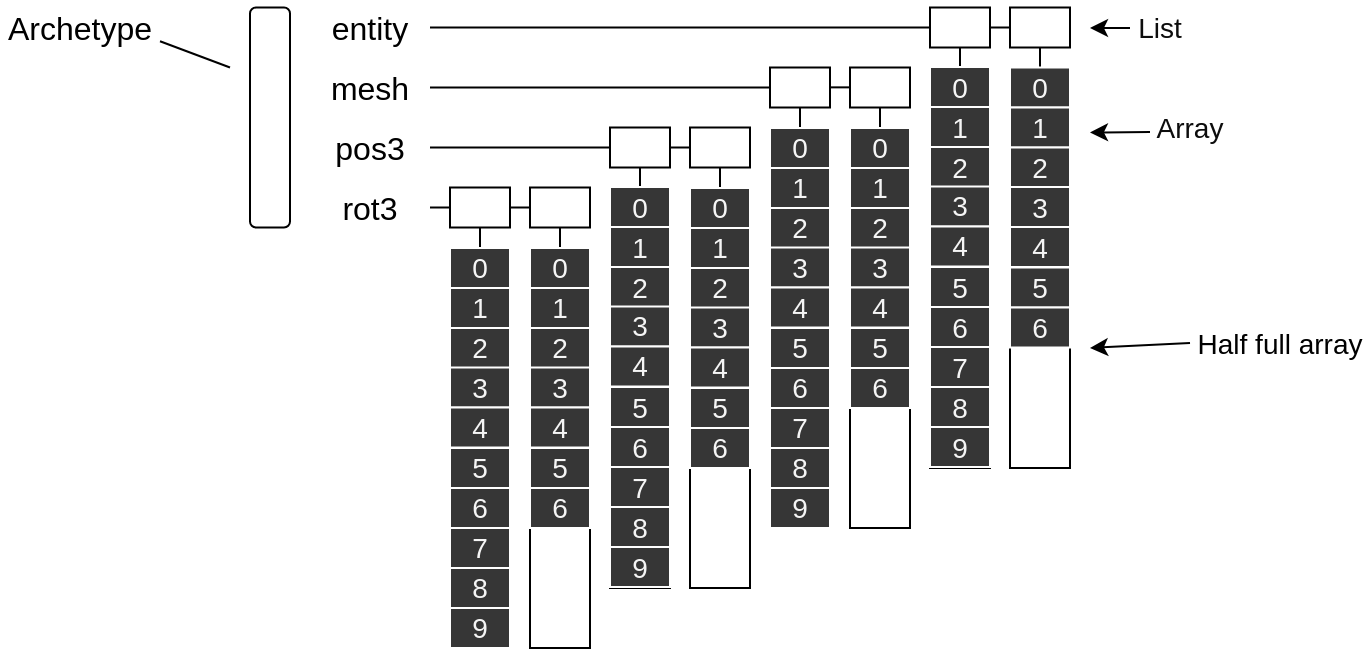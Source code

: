 <mxfile version="14.1.2" type="github" pages="3">
  <diagram id="1eaEp4smZeBg_3T7eLWt" name="Page-1">
    <mxGraphModel dx="850" dy="586" grid="1" gridSize="10" guides="1" tooltips="1" connect="1" arrows="1" fold="1" page="1" pageScale="1" pageWidth="850" pageHeight="600" math="0" shadow="0">
      <root>
        <mxCell id="0" />
        <mxCell id="1" parent="0" />
        <mxCell id="Q1B7LOAP0Nf7Fxr3te_h-1" value="" style="rounded=1;whiteSpace=wrap;html=1;" vertex="1" parent="1">
          <mxGeometry x="260" y="189.75" width="20" height="110" as="geometry" />
        </mxCell>
        <mxCell id="Q1B7LOAP0Nf7Fxr3te_h-2" value="Archetype" style="text;html=1;strokeColor=none;fillColor=none;align=center;verticalAlign=middle;whiteSpace=wrap;rounded=0;fontSize=16;" vertex="1" parent="1">
          <mxGeometry x="135" y="186" width="80" height="27.5" as="geometry" />
        </mxCell>
        <mxCell id="Q1B7LOAP0Nf7Fxr3te_h-3" value="entity" style="text;html=1;strokeColor=none;fillColor=none;align=center;verticalAlign=middle;whiteSpace=wrap;rounded=0;fontSize=16;" vertex="1" parent="1">
          <mxGeometry x="290" y="189.75" width="60" height="20" as="geometry" />
        </mxCell>
        <mxCell id="Q1B7LOAP0Nf7Fxr3te_h-4" value="" style="endArrow=none;html=1;rounded=0;fontSize=22;exitX=1;exitY=0.75;exitDx=0;exitDy=0;" edge="1" parent="1" source="Q1B7LOAP0Nf7Fxr3te_h-2">
          <mxGeometry relative="1" as="geometry">
            <mxPoint x="220" y="199.75" as="sourcePoint" />
            <mxPoint x="250" y="219.75" as="targetPoint" />
          </mxGeometry>
        </mxCell>
        <mxCell id="Q1B7LOAP0Nf7Fxr3te_h-5" value="mesh" style="text;html=1;strokeColor=none;fillColor=none;align=center;verticalAlign=middle;whiteSpace=wrap;rounded=0;fontSize=16;" vertex="1" parent="1">
          <mxGeometry x="290" y="219.75" width="60" height="20" as="geometry" />
        </mxCell>
        <mxCell id="Q1B7LOAP0Nf7Fxr3te_h-6" value="pos3" style="text;html=1;strokeColor=none;fillColor=none;align=center;verticalAlign=middle;whiteSpace=wrap;rounded=0;fontSize=16;" vertex="1" parent="1">
          <mxGeometry x="290" y="249.75" width="60" height="20" as="geometry" />
        </mxCell>
        <mxCell id="Q1B7LOAP0Nf7Fxr3te_h-7" value="rot3" style="text;html=1;strokeColor=none;fillColor=none;align=center;verticalAlign=middle;whiteSpace=wrap;rounded=0;fontSize=16;" vertex="1" parent="1">
          <mxGeometry x="290" y="279.75" width="60" height="20" as="geometry" />
        </mxCell>
        <mxCell id="Q1B7LOAP0Nf7Fxr3te_h-8" value="" style="rounded=0;whiteSpace=wrap;html=1;" vertex="1" parent="1">
          <mxGeometry x="360" y="279.75" width="30" height="20" as="geometry" />
        </mxCell>
        <mxCell id="Q1B7LOAP0Nf7Fxr3te_h-9" value="" style="rounded=0;whiteSpace=wrap;html=1;" vertex="1" parent="1">
          <mxGeometry x="400" y="279.75" width="30" height="20" as="geometry" />
        </mxCell>
        <mxCell id="Q1B7LOAP0Nf7Fxr3te_h-10" value="" style="rounded=0;whiteSpace=wrap;html=1;" vertex="1" parent="1">
          <mxGeometry x="440" y="249.75" width="30" height="20" as="geometry" />
        </mxCell>
        <mxCell id="Q1B7LOAP0Nf7Fxr3te_h-11" value="" style="rounded=0;whiteSpace=wrap;html=1;" vertex="1" parent="1">
          <mxGeometry x="480" y="249.75" width="30" height="20" as="geometry" />
        </mxCell>
        <mxCell id="Q1B7LOAP0Nf7Fxr3te_h-12" value="" style="rounded=0;whiteSpace=wrap;html=1;" vertex="1" parent="1">
          <mxGeometry x="520" y="219.75" width="30" height="20" as="geometry" />
        </mxCell>
        <mxCell id="Q1B7LOAP0Nf7Fxr3te_h-13" value="" style="rounded=0;whiteSpace=wrap;html=1;" vertex="1" parent="1">
          <mxGeometry x="560" y="219.75" width="30" height="20" as="geometry" />
        </mxCell>
        <mxCell id="Q1B7LOAP0Nf7Fxr3te_h-14" value="" style="rounded=0;whiteSpace=wrap;html=1;" vertex="1" parent="1">
          <mxGeometry x="600" y="189.75" width="30" height="20" as="geometry" />
        </mxCell>
        <mxCell id="Q1B7LOAP0Nf7Fxr3te_h-15" value="" style="rounded=0;whiteSpace=wrap;html=1;" vertex="1" parent="1">
          <mxGeometry x="640" y="189.75" width="30" height="20" as="geometry" />
        </mxCell>
        <mxCell id="Q1B7LOAP0Nf7Fxr3te_h-16" value="" style="endArrow=none;html=1;fontSize=22;entryX=0;entryY=0.5;entryDx=0;entryDy=0;" edge="1" parent="1" source="Q1B7LOAP0Nf7Fxr3te_h-3" target="Q1B7LOAP0Nf7Fxr3te_h-14">
          <mxGeometry width="50" height="50" relative="1" as="geometry">
            <mxPoint x="360" y="199.75" as="sourcePoint" />
            <mxPoint x="590" y="200" as="targetPoint" />
          </mxGeometry>
        </mxCell>
        <mxCell id="Q1B7LOAP0Nf7Fxr3te_h-17" value="" style="endArrow=none;html=1;fontSize=22;entryX=0;entryY=0.5;entryDx=0;entryDy=0;" edge="1" parent="1" source="Q1B7LOAP0Nf7Fxr3te_h-5" target="Q1B7LOAP0Nf7Fxr3te_h-12">
          <mxGeometry width="50" height="50" relative="1" as="geometry">
            <mxPoint x="360" y="229.55" as="sourcePoint" />
            <mxPoint x="510" y="230" as="targetPoint" />
          </mxGeometry>
        </mxCell>
        <mxCell id="Q1B7LOAP0Nf7Fxr3te_h-18" value="" style="endArrow=none;html=1;fontSize=22;entryX=0;entryY=0.5;entryDx=0;entryDy=0;" edge="1" parent="1" source="Q1B7LOAP0Nf7Fxr3te_h-6" target="Q1B7LOAP0Nf7Fxr3te_h-10">
          <mxGeometry width="50" height="50" relative="1" as="geometry">
            <mxPoint x="360" y="259.825" as="sourcePoint" />
            <mxPoint x="430" y="260" as="targetPoint" />
          </mxGeometry>
        </mxCell>
        <mxCell id="Q1B7LOAP0Nf7Fxr3te_h-19" value="" style="endArrow=none;html=1;fontSize=22;exitX=1;exitY=0.5;exitDx=0;exitDy=0;entryX=0;entryY=0.5;entryDx=0;entryDy=0;" edge="1" parent="1" source="Q1B7LOAP0Nf7Fxr3te_h-7" target="Q1B7LOAP0Nf7Fxr3te_h-8">
          <mxGeometry width="50" height="50" relative="1" as="geometry">
            <mxPoint x="360" y="269.818" as="sourcePoint" />
            <mxPoint x="440" y="270" as="targetPoint" />
          </mxGeometry>
        </mxCell>
        <mxCell id="Q1B7LOAP0Nf7Fxr3te_h-20" value="" style="endArrow=none;html=1;fontSize=22;entryX=0;entryY=0.5;entryDx=0;entryDy=0;exitX=1;exitY=0.5;exitDx=0;exitDy=0;" edge="1" parent="1" source="Q1B7LOAP0Nf7Fxr3te_h-14" target="Q1B7LOAP0Nf7Fxr3te_h-15">
          <mxGeometry width="50" height="50" relative="1" as="geometry">
            <mxPoint x="360" y="209.75" as="sourcePoint" />
            <mxPoint x="610" y="209.75" as="targetPoint" />
          </mxGeometry>
        </mxCell>
        <mxCell id="Q1B7LOAP0Nf7Fxr3te_h-21" value="" style="endArrow=none;html=1;fontSize=22;entryX=0;entryY=0.5;entryDx=0;entryDy=0;exitX=1;exitY=0.5;exitDx=0;exitDy=0;" edge="1" parent="1">
          <mxGeometry width="50" height="50" relative="1" as="geometry">
            <mxPoint x="550" y="229.68" as="sourcePoint" />
            <mxPoint x="560" y="229.68" as="targetPoint" />
          </mxGeometry>
        </mxCell>
        <mxCell id="Q1B7LOAP0Nf7Fxr3te_h-22" value="" style="endArrow=none;html=1;fontSize=22;exitX=1;exitY=0.5;exitDx=0;exitDy=0;" edge="1" parent="1" source="Q1B7LOAP0Nf7Fxr3te_h-10" target="Q1B7LOAP0Nf7Fxr3te_h-11">
          <mxGeometry width="50" height="50" relative="1" as="geometry">
            <mxPoint x="560" y="239.68" as="sourcePoint" />
            <mxPoint x="570" y="239.68" as="targetPoint" />
          </mxGeometry>
        </mxCell>
        <mxCell id="Q1B7LOAP0Nf7Fxr3te_h-23" value="" style="endArrow=none;html=1;fontSize=22;exitX=1;exitY=0.5;exitDx=0;exitDy=0;entryX=0;entryY=0.5;entryDx=0;entryDy=0;" edge="1" parent="1" source="Q1B7LOAP0Nf7Fxr3te_h-8" target="Q1B7LOAP0Nf7Fxr3te_h-9">
          <mxGeometry width="50" height="50" relative="1" as="geometry">
            <mxPoint x="480" y="269.75" as="sourcePoint" />
            <mxPoint x="490" y="269.75" as="targetPoint" />
          </mxGeometry>
        </mxCell>
        <mxCell id="Q1B7LOAP0Nf7Fxr3te_h-24" value="" style="endArrow=none;html=1;fontSize=22;exitX=0.5;exitY=1;exitDx=0;exitDy=0;" edge="1" parent="1" source="Q1B7LOAP0Nf7Fxr3te_h-8" target="Q1B7LOAP0Nf7Fxr3te_h-25">
          <mxGeometry width="50" height="50" relative="1" as="geometry">
            <mxPoint x="400" y="299.75" as="sourcePoint" />
            <mxPoint x="375" y="310" as="targetPoint" />
          </mxGeometry>
        </mxCell>
        <mxCell id="Q1B7LOAP0Nf7Fxr3te_h-25" value="" style="rounded=0;whiteSpace=wrap;html=1;fillColor=#363636;" vertex="1" parent="1">
          <mxGeometry x="360" y="310" width="30" height="200" as="geometry" />
        </mxCell>
        <mxCell id="Q1B7LOAP0Nf7Fxr3te_h-26" value="" style="endArrow=none;html=1;fontSize=22;exitX=0.5;exitY=1;exitDx=0;exitDy=0;" edge="1" parent="1" target="Q1B7LOAP0Nf7Fxr3te_h-27">
          <mxGeometry width="50" height="50" relative="1" as="geometry">
            <mxPoint x="415" y="299.75" as="sourcePoint" />
            <mxPoint x="415" y="310" as="targetPoint" />
          </mxGeometry>
        </mxCell>
        <mxCell id="Q1B7LOAP0Nf7Fxr3te_h-27" value="" style="rounded=0;whiteSpace=wrap;html=1;" vertex="1" parent="1">
          <mxGeometry x="400" y="310" width="30" height="200" as="geometry" />
        </mxCell>
        <mxCell id="Q1B7LOAP0Nf7Fxr3te_h-28" value="" style="endArrow=none;html=1;fontSize=22;exitX=0.5;exitY=1;exitDx=0;exitDy=0;" edge="1" parent="1" target="Q1B7LOAP0Nf7Fxr3te_h-29">
          <mxGeometry width="50" height="50" relative="1" as="geometry">
            <mxPoint x="455" y="269.75" as="sourcePoint" />
            <mxPoint x="455" y="280" as="targetPoint" />
          </mxGeometry>
        </mxCell>
        <mxCell id="Q1B7LOAP0Nf7Fxr3te_h-29" value="" style="rounded=0;whiteSpace=wrap;html=1;fillColor=#363636;" vertex="1" parent="1">
          <mxGeometry x="440" y="280" width="30" height="200" as="geometry" />
        </mxCell>
        <mxCell id="Q1B7LOAP0Nf7Fxr3te_h-30" value="" style="endArrow=none;html=1;fontSize=22;exitX=0.5;exitY=1;exitDx=0;exitDy=0;" edge="1" parent="1" target="Q1B7LOAP0Nf7Fxr3te_h-31">
          <mxGeometry width="50" height="50" relative="1" as="geometry">
            <mxPoint x="495" y="269.75" as="sourcePoint" />
            <mxPoint x="495" y="280" as="targetPoint" />
          </mxGeometry>
        </mxCell>
        <mxCell id="Q1B7LOAP0Nf7Fxr3te_h-31" value="" style="rounded=0;whiteSpace=wrap;html=1;" vertex="1" parent="1">
          <mxGeometry x="480" y="280" width="30" height="200" as="geometry" />
        </mxCell>
        <mxCell id="Q1B7LOAP0Nf7Fxr3te_h-32" value="" style="endArrow=none;html=1;fontSize=22;exitX=0.5;exitY=1;exitDx=0;exitDy=0;" edge="1" parent="1" target="Q1B7LOAP0Nf7Fxr3te_h-33">
          <mxGeometry width="50" height="50" relative="1" as="geometry">
            <mxPoint x="535" y="239.75" as="sourcePoint" />
            <mxPoint x="535" y="250" as="targetPoint" />
          </mxGeometry>
        </mxCell>
        <mxCell id="Q1B7LOAP0Nf7Fxr3te_h-33" value="" style="rounded=0;whiteSpace=wrap;html=1;fillColor=#363636;" vertex="1" parent="1">
          <mxGeometry x="520" y="250" width="30" height="200" as="geometry" />
        </mxCell>
        <mxCell id="Q1B7LOAP0Nf7Fxr3te_h-34" value="" style="endArrow=none;html=1;fontSize=22;exitX=0.5;exitY=1;exitDx=0;exitDy=0;" edge="1" parent="1" target="Q1B7LOAP0Nf7Fxr3te_h-35">
          <mxGeometry width="50" height="50" relative="1" as="geometry">
            <mxPoint x="575" y="239.75" as="sourcePoint" />
            <mxPoint x="575" y="250" as="targetPoint" />
          </mxGeometry>
        </mxCell>
        <mxCell id="Q1B7LOAP0Nf7Fxr3te_h-35" value="" style="rounded=0;whiteSpace=wrap;html=1;" vertex="1" parent="1">
          <mxGeometry x="560" y="250" width="30" height="200" as="geometry" />
        </mxCell>
        <mxCell id="Q1B7LOAP0Nf7Fxr3te_h-36" value="" style="endArrow=none;html=1;fontSize=22;exitX=0.5;exitY=1;exitDx=0;exitDy=0;" edge="1" parent="1" target="Q1B7LOAP0Nf7Fxr3te_h-37">
          <mxGeometry width="50" height="50" relative="1" as="geometry">
            <mxPoint x="615" y="209.75" as="sourcePoint" />
            <mxPoint x="615" y="220" as="targetPoint" />
          </mxGeometry>
        </mxCell>
        <mxCell id="Q1B7LOAP0Nf7Fxr3te_h-37" value="" style="rounded=0;whiteSpace=wrap;html=1;fillColor=#363636;" vertex="1" parent="1">
          <mxGeometry x="600" y="220" width="30" height="200" as="geometry" />
        </mxCell>
        <mxCell id="Q1B7LOAP0Nf7Fxr3te_h-38" value="" style="endArrow=none;html=1;fontSize=22;exitX=0.5;exitY=1;exitDx=0;exitDy=0;" edge="1" parent="1" target="Q1B7LOAP0Nf7Fxr3te_h-39">
          <mxGeometry width="50" height="50" relative="1" as="geometry">
            <mxPoint x="655" y="209.75" as="sourcePoint" />
            <mxPoint x="655" y="220" as="targetPoint" />
          </mxGeometry>
        </mxCell>
        <mxCell id="Q1B7LOAP0Nf7Fxr3te_h-39" value="" style="rounded=0;whiteSpace=wrap;html=1;" vertex="1" parent="1">
          <mxGeometry x="640" y="220" width="30" height="200" as="geometry" />
        </mxCell>
        <mxCell id="Q1B7LOAP0Nf7Fxr3te_h-44" value="Half full array" style="text;html=1;strokeColor=none;fillColor=none;align=center;verticalAlign=middle;whiteSpace=wrap;rounded=0;fontSize=14;" vertex="1" parent="1">
          <mxGeometry x="730" y="345" width="90" height="25" as="geometry" />
        </mxCell>
        <mxCell id="Q1B7LOAP0Nf7Fxr3te_h-46" value="" style="endArrow=classic;html=1;exitX=0;exitY=0.5;exitDx=0;exitDy=0;" edge="1" parent="1" source="Q1B7LOAP0Nf7Fxr3te_h-44">
          <mxGeometry width="50" height="50" relative="1" as="geometry">
            <mxPoint x="400" y="360" as="sourcePoint" />
            <mxPoint x="680" y="360" as="targetPoint" />
          </mxGeometry>
        </mxCell>
        <mxCell id="Q1B7LOAP0Nf7Fxr3te_h-49" value="0" style="rounded=0;whiteSpace=wrap;html=1;fontSize=14;fontColor=#F5F5F5;fillColor=#363636;strokeColor=#FFFFFF;" vertex="1" parent="1">
          <mxGeometry x="360" y="310" width="30" height="20" as="geometry" />
        </mxCell>
        <mxCell id="Q1B7LOAP0Nf7Fxr3te_h-50" value="1" style="rounded=0;whiteSpace=wrap;html=1;fontSize=14;fontColor=#F5F5F5;fillColor=#363636;strokeColor=#FFFFFF;" vertex="1" parent="1">
          <mxGeometry x="360" y="330" width="30" height="20" as="geometry" />
        </mxCell>
        <mxCell id="Q1B7LOAP0Nf7Fxr3te_h-51" value="2" style="rounded=0;whiteSpace=wrap;html=1;fontSize=14;fontColor=#F5F5F5;fillColor=#363636;strokeColor=#FFFFFF;" vertex="1" parent="1">
          <mxGeometry x="360" y="350" width="30" height="20" as="geometry" />
        </mxCell>
        <mxCell id="Q1B7LOAP0Nf7Fxr3te_h-52" value="3" style="rounded=0;whiteSpace=wrap;html=1;fontSize=14;fontColor=#F5F5F5;fillColor=#363636;strokeColor=#FFFFFF;" vertex="1" parent="1">
          <mxGeometry x="360" y="369.75" width="30" height="20" as="geometry" />
        </mxCell>
        <mxCell id="Q1B7LOAP0Nf7Fxr3te_h-53" value="4" style="rounded=0;whiteSpace=wrap;html=1;fontSize=14;fontColor=#F5F5F5;fillColor=#363636;strokeColor=#FFFFFF;" vertex="1" parent="1">
          <mxGeometry x="360" y="389.75" width="30" height="20" as="geometry" />
        </mxCell>
        <mxCell id="Q1B7LOAP0Nf7Fxr3te_h-54" value="5" style="rounded=0;whiteSpace=wrap;html=1;fontSize=14;fontColor=#F5F5F5;fillColor=#363636;strokeColor=#FFFFFF;" vertex="1" parent="1">
          <mxGeometry x="360" y="410" width="30" height="20" as="geometry" />
        </mxCell>
        <mxCell id="Q1B7LOAP0Nf7Fxr3te_h-55" value="6" style="rounded=0;whiteSpace=wrap;html=1;fontSize=14;fontColor=#F5F5F5;fillColor=#363636;strokeColor=#FFFFFF;" vertex="1" parent="1">
          <mxGeometry x="360" y="430" width="30" height="20" as="geometry" />
        </mxCell>
        <mxCell id="Q1B7LOAP0Nf7Fxr3te_h-56" value="7" style="rounded=0;whiteSpace=wrap;html=1;fontSize=14;fontColor=#F5F5F5;fillColor=#363636;strokeColor=#FFFFFF;" vertex="1" parent="1">
          <mxGeometry x="360" y="450" width="30" height="20" as="geometry" />
        </mxCell>
        <mxCell id="Q1B7LOAP0Nf7Fxr3te_h-57" value="8" style="rounded=0;whiteSpace=wrap;html=1;fontSize=14;fontColor=#F5F5F5;fillColor=#363636;strokeColor=#FFFFFF;" vertex="1" parent="1">
          <mxGeometry x="360" y="470" width="30" height="20" as="geometry" />
        </mxCell>
        <mxCell id="Q1B7LOAP0Nf7Fxr3te_h-58" value="9" style="rounded=0;whiteSpace=wrap;html=1;fontSize=14;fontColor=#F5F5F5;fillColor=#363636;strokeColor=#FFFFFF;" vertex="1" parent="1">
          <mxGeometry x="360" y="490" width="30" height="20" as="geometry" />
        </mxCell>
        <mxCell id="Q1B7LOAP0Nf7Fxr3te_h-59" value="0" style="rounded=0;whiteSpace=wrap;html=1;fontSize=14;fontColor=#F5F5F5;fillColor=#363636;strokeColor=#FFFFFF;" vertex="1" parent="1">
          <mxGeometry x="400" y="310" width="30" height="20" as="geometry" />
        </mxCell>
        <mxCell id="Q1B7LOAP0Nf7Fxr3te_h-60" value="1" style="rounded=0;whiteSpace=wrap;html=1;fontSize=14;fontColor=#F5F5F5;fillColor=#363636;strokeColor=#FFFFFF;" vertex="1" parent="1">
          <mxGeometry x="400" y="330" width="30" height="20" as="geometry" />
        </mxCell>
        <mxCell id="Q1B7LOAP0Nf7Fxr3te_h-61" value="2" style="rounded=0;whiteSpace=wrap;html=1;fontSize=14;fontColor=#F5F5F5;fillColor=#363636;strokeColor=#FFFFFF;" vertex="1" parent="1">
          <mxGeometry x="400" y="350" width="30" height="20" as="geometry" />
        </mxCell>
        <mxCell id="Q1B7LOAP0Nf7Fxr3te_h-62" value="3" style="rounded=0;whiteSpace=wrap;html=1;fontSize=14;fontColor=#F5F5F5;fillColor=#363636;strokeColor=#FFFFFF;" vertex="1" parent="1">
          <mxGeometry x="400" y="369.75" width="30" height="20" as="geometry" />
        </mxCell>
        <mxCell id="Q1B7LOAP0Nf7Fxr3te_h-63" value="4" style="rounded=0;whiteSpace=wrap;html=1;fontSize=14;fontColor=#F5F5F5;fillColor=#363636;strokeColor=#FFFFFF;" vertex="1" parent="1">
          <mxGeometry x="400" y="389.75" width="30" height="20" as="geometry" />
        </mxCell>
        <mxCell id="Q1B7LOAP0Nf7Fxr3te_h-64" value="5" style="rounded=0;whiteSpace=wrap;html=1;fontSize=14;fontColor=#F5F5F5;fillColor=#363636;strokeColor=#FFFFFF;" vertex="1" parent="1">
          <mxGeometry x="400" y="410" width="30" height="20" as="geometry" />
        </mxCell>
        <mxCell id="Q1B7LOAP0Nf7Fxr3te_h-65" value="6" style="rounded=0;whiteSpace=wrap;html=1;fontSize=14;fontColor=#F5F5F5;fillColor=#363636;strokeColor=#FFFFFF;" vertex="1" parent="1">
          <mxGeometry x="400" y="430" width="30" height="20" as="geometry" />
        </mxCell>
        <mxCell id="Q1B7LOAP0Nf7Fxr3te_h-66" value="0" style="rounded=0;whiteSpace=wrap;html=1;fontSize=14;fontColor=#F5F5F5;fillColor=#363636;strokeColor=#FFFFFF;" vertex="1" parent="1">
          <mxGeometry x="480" y="280" width="30" height="20" as="geometry" />
        </mxCell>
        <mxCell id="Q1B7LOAP0Nf7Fxr3te_h-67" value="1" style="rounded=0;whiteSpace=wrap;html=1;fontSize=14;fontColor=#F5F5F5;fillColor=#363636;strokeColor=#FFFFFF;" vertex="1" parent="1">
          <mxGeometry x="480" y="300" width="30" height="20" as="geometry" />
        </mxCell>
        <mxCell id="Q1B7LOAP0Nf7Fxr3te_h-68" value="2" style="rounded=0;whiteSpace=wrap;html=1;fontSize=14;fontColor=#F5F5F5;fillColor=#363636;strokeColor=#FFFFFF;" vertex="1" parent="1">
          <mxGeometry x="480" y="320" width="30" height="20" as="geometry" />
        </mxCell>
        <mxCell id="Q1B7LOAP0Nf7Fxr3te_h-69" value="3" style="rounded=0;whiteSpace=wrap;html=1;fontSize=14;fontColor=#F5F5F5;fillColor=#363636;strokeColor=#FFFFFF;" vertex="1" parent="1">
          <mxGeometry x="480" y="339.75" width="30" height="20" as="geometry" />
        </mxCell>
        <mxCell id="Q1B7LOAP0Nf7Fxr3te_h-70" value="4" style="rounded=0;whiteSpace=wrap;html=1;fontSize=14;fontColor=#F5F5F5;fillColor=#363636;strokeColor=#FFFFFF;" vertex="1" parent="1">
          <mxGeometry x="480" y="359.75" width="30" height="20" as="geometry" />
        </mxCell>
        <mxCell id="Q1B7LOAP0Nf7Fxr3te_h-71" value="5" style="rounded=0;whiteSpace=wrap;html=1;fontSize=14;fontColor=#F5F5F5;fillColor=#363636;strokeColor=#FFFFFF;" vertex="1" parent="1">
          <mxGeometry x="480" y="380" width="30" height="20" as="geometry" />
        </mxCell>
        <mxCell id="Q1B7LOAP0Nf7Fxr3te_h-72" value="6" style="rounded=0;whiteSpace=wrap;html=1;fontSize=14;fontColor=#F5F5F5;fillColor=#363636;strokeColor=#FFFFFF;" vertex="1" parent="1">
          <mxGeometry x="480" y="400" width="30" height="20" as="geometry" />
        </mxCell>
        <mxCell id="Q1B7LOAP0Nf7Fxr3te_h-80" value="0" style="rounded=0;whiteSpace=wrap;html=1;fontSize=14;fontColor=#F5F5F5;fillColor=#363636;strokeColor=#FFFFFF;" vertex="1" parent="1">
          <mxGeometry x="560" y="250" width="30" height="20" as="geometry" />
        </mxCell>
        <mxCell id="Q1B7LOAP0Nf7Fxr3te_h-81" value="1" style="rounded=0;whiteSpace=wrap;html=1;fontSize=14;fontColor=#F5F5F5;fillColor=#363636;strokeColor=#FFFFFF;" vertex="1" parent="1">
          <mxGeometry x="560" y="270" width="30" height="20" as="geometry" />
        </mxCell>
        <mxCell id="Q1B7LOAP0Nf7Fxr3te_h-82" value="2" style="rounded=0;whiteSpace=wrap;html=1;fontSize=14;fontColor=#F5F5F5;fillColor=#363636;strokeColor=#FFFFFF;" vertex="1" parent="1">
          <mxGeometry x="560" y="290" width="30" height="20" as="geometry" />
        </mxCell>
        <mxCell id="Q1B7LOAP0Nf7Fxr3te_h-83" value="3" style="rounded=0;whiteSpace=wrap;html=1;fontSize=14;fontColor=#F5F5F5;fillColor=#363636;strokeColor=#FFFFFF;" vertex="1" parent="1">
          <mxGeometry x="560" y="309.75" width="30" height="20" as="geometry" />
        </mxCell>
        <mxCell id="Q1B7LOAP0Nf7Fxr3te_h-84" value="4" style="rounded=0;whiteSpace=wrap;html=1;fontSize=14;fontColor=#F5F5F5;fillColor=#363636;strokeColor=#FFFFFF;" vertex="1" parent="1">
          <mxGeometry x="560" y="329.75" width="30" height="20" as="geometry" />
        </mxCell>
        <mxCell id="Q1B7LOAP0Nf7Fxr3te_h-85" value="5" style="rounded=0;whiteSpace=wrap;html=1;fontSize=14;fontColor=#F5F5F5;fillColor=#363636;strokeColor=#FFFFFF;" vertex="1" parent="1">
          <mxGeometry x="560" y="350" width="30" height="20" as="geometry" />
        </mxCell>
        <mxCell id="Q1B7LOAP0Nf7Fxr3te_h-86" value="6" style="rounded=0;whiteSpace=wrap;html=1;fontSize=14;fontColor=#F5F5F5;fillColor=#363636;strokeColor=#FFFFFF;" vertex="1" parent="1">
          <mxGeometry x="560" y="370" width="30" height="20" as="geometry" />
        </mxCell>
        <mxCell id="Q1B7LOAP0Nf7Fxr3te_h-87" value="0" style="rounded=0;whiteSpace=wrap;html=1;fontSize=14;fontColor=#F5F5F5;fillColor=#363636;strokeColor=#FFFFFF;" vertex="1" parent="1">
          <mxGeometry x="640" y="219.75" width="30" height="20" as="geometry" />
        </mxCell>
        <mxCell id="Q1B7LOAP0Nf7Fxr3te_h-88" value="1" style="rounded=0;whiteSpace=wrap;html=1;fontSize=14;fontColor=#F5F5F5;fillColor=#363636;strokeColor=#FFFFFF;" vertex="1" parent="1">
          <mxGeometry x="640" y="239.75" width="30" height="20" as="geometry" />
        </mxCell>
        <mxCell id="Q1B7LOAP0Nf7Fxr3te_h-89" value="2" style="rounded=0;whiteSpace=wrap;html=1;fontSize=14;fontColor=#F5F5F5;fillColor=#363636;strokeColor=#FFFFFF;" vertex="1" parent="1">
          <mxGeometry x="640" y="259.75" width="30" height="20" as="geometry" />
        </mxCell>
        <mxCell id="Q1B7LOAP0Nf7Fxr3te_h-90" value="3" style="rounded=0;whiteSpace=wrap;html=1;fontSize=14;fontColor=#F5F5F5;fillColor=#363636;strokeColor=#FFFFFF;" vertex="1" parent="1">
          <mxGeometry x="640" y="279.5" width="30" height="20" as="geometry" />
        </mxCell>
        <mxCell id="Q1B7LOAP0Nf7Fxr3te_h-91" value="4" style="rounded=0;whiteSpace=wrap;html=1;fontSize=14;fontColor=#F5F5F5;fillColor=#363636;strokeColor=#FFFFFF;" vertex="1" parent="1">
          <mxGeometry x="640" y="299.5" width="30" height="20" as="geometry" />
        </mxCell>
        <mxCell id="Q1B7LOAP0Nf7Fxr3te_h-92" value="5" style="rounded=0;whiteSpace=wrap;html=1;fontSize=14;fontColor=#F5F5F5;fillColor=#363636;strokeColor=#FFFFFF;" vertex="1" parent="1">
          <mxGeometry x="640" y="319.75" width="30" height="20" as="geometry" />
        </mxCell>
        <mxCell id="Q1B7LOAP0Nf7Fxr3te_h-93" value="6" style="rounded=0;whiteSpace=wrap;html=1;fontSize=14;fontColor=#F5F5F5;fillColor=#363636;strokeColor=#FFFFFF;" vertex="1" parent="1">
          <mxGeometry x="640" y="339.75" width="30" height="20" as="geometry" />
        </mxCell>
        <mxCell id="Q1B7LOAP0Nf7Fxr3te_h-94" value="" style="rounded=0;whiteSpace=wrap;html=1;fillColor=#363636;" vertex="1" parent="1">
          <mxGeometry x="440" y="279.5" width="30" height="200" as="geometry" />
        </mxCell>
        <mxCell id="Q1B7LOAP0Nf7Fxr3te_h-95" value="0" style="rounded=0;whiteSpace=wrap;html=1;fontSize=14;fontColor=#F5F5F5;fillColor=#363636;strokeColor=#FFFFFF;" vertex="1" parent="1">
          <mxGeometry x="440" y="279.5" width="30" height="20" as="geometry" />
        </mxCell>
        <mxCell id="Q1B7LOAP0Nf7Fxr3te_h-96" value="1" style="rounded=0;whiteSpace=wrap;html=1;fontSize=14;fontColor=#F5F5F5;fillColor=#363636;strokeColor=#FFFFFF;" vertex="1" parent="1">
          <mxGeometry x="440" y="299.5" width="30" height="20" as="geometry" />
        </mxCell>
        <mxCell id="Q1B7LOAP0Nf7Fxr3te_h-97" value="2" style="rounded=0;whiteSpace=wrap;html=1;fontSize=14;fontColor=#F5F5F5;fillColor=#363636;strokeColor=#FFFFFF;" vertex="1" parent="1">
          <mxGeometry x="440" y="319.5" width="30" height="20" as="geometry" />
        </mxCell>
        <mxCell id="Q1B7LOAP0Nf7Fxr3te_h-98" value="3" style="rounded=0;whiteSpace=wrap;html=1;fontSize=14;fontColor=#F5F5F5;fillColor=#363636;strokeColor=#FFFFFF;" vertex="1" parent="1">
          <mxGeometry x="440" y="339.25" width="30" height="20" as="geometry" />
        </mxCell>
        <mxCell id="Q1B7LOAP0Nf7Fxr3te_h-99" value="4" style="rounded=0;whiteSpace=wrap;html=1;fontSize=14;fontColor=#F5F5F5;fillColor=#363636;strokeColor=#FFFFFF;" vertex="1" parent="1">
          <mxGeometry x="440" y="359.25" width="30" height="20" as="geometry" />
        </mxCell>
        <mxCell id="Q1B7LOAP0Nf7Fxr3te_h-100" value="5" style="rounded=0;whiteSpace=wrap;html=1;fontSize=14;fontColor=#F5F5F5;fillColor=#363636;strokeColor=#FFFFFF;" vertex="1" parent="1">
          <mxGeometry x="440" y="379.5" width="30" height="20" as="geometry" />
        </mxCell>
        <mxCell id="Q1B7LOAP0Nf7Fxr3te_h-101" value="6" style="rounded=0;whiteSpace=wrap;html=1;fontSize=14;fontColor=#F5F5F5;fillColor=#363636;strokeColor=#FFFFFF;" vertex="1" parent="1">
          <mxGeometry x="440" y="399.5" width="30" height="20" as="geometry" />
        </mxCell>
        <mxCell id="Q1B7LOAP0Nf7Fxr3te_h-102" value="7" style="rounded=0;whiteSpace=wrap;html=1;fontSize=14;fontColor=#F5F5F5;fillColor=#363636;strokeColor=#FFFFFF;" vertex="1" parent="1">
          <mxGeometry x="440" y="419.5" width="30" height="20" as="geometry" />
        </mxCell>
        <mxCell id="Q1B7LOAP0Nf7Fxr3te_h-103" value="8" style="rounded=0;whiteSpace=wrap;html=1;fontSize=14;fontColor=#F5F5F5;fillColor=#363636;strokeColor=#FFFFFF;" vertex="1" parent="1">
          <mxGeometry x="440" y="439.5" width="30" height="20" as="geometry" />
        </mxCell>
        <mxCell id="Q1B7LOAP0Nf7Fxr3te_h-104" value="9" style="rounded=0;whiteSpace=wrap;html=1;fontSize=14;fontColor=#F5F5F5;fillColor=#363636;strokeColor=#FFFFFF;" vertex="1" parent="1">
          <mxGeometry x="440" y="459.5" width="30" height="20" as="geometry" />
        </mxCell>
        <mxCell id="Q1B7LOAP0Nf7Fxr3te_h-105" value="" style="rounded=0;whiteSpace=wrap;html=1;fillColor=#363636;" vertex="1" parent="1">
          <mxGeometry x="520" y="250" width="30" height="200" as="geometry" />
        </mxCell>
        <mxCell id="Q1B7LOAP0Nf7Fxr3te_h-106" value="0" style="rounded=0;whiteSpace=wrap;html=1;fontSize=14;fontColor=#F5F5F5;fillColor=#363636;strokeColor=#FFFFFF;" vertex="1" parent="1">
          <mxGeometry x="520" y="250" width="30" height="20" as="geometry" />
        </mxCell>
        <mxCell id="Q1B7LOAP0Nf7Fxr3te_h-107" value="1" style="rounded=0;whiteSpace=wrap;html=1;fontSize=14;fontColor=#F5F5F5;fillColor=#363636;strokeColor=#FFFFFF;" vertex="1" parent="1">
          <mxGeometry x="520" y="270" width="30" height="20" as="geometry" />
        </mxCell>
        <mxCell id="Q1B7LOAP0Nf7Fxr3te_h-108" value="2" style="rounded=0;whiteSpace=wrap;html=1;fontSize=14;fontColor=#F5F5F5;fillColor=#363636;strokeColor=#FFFFFF;" vertex="1" parent="1">
          <mxGeometry x="520" y="290" width="30" height="20" as="geometry" />
        </mxCell>
        <mxCell id="Q1B7LOAP0Nf7Fxr3te_h-109" value="3" style="rounded=0;whiteSpace=wrap;html=1;fontSize=14;fontColor=#F5F5F5;fillColor=#363636;strokeColor=#FFFFFF;" vertex="1" parent="1">
          <mxGeometry x="520" y="309.75" width="30" height="20" as="geometry" />
        </mxCell>
        <mxCell id="Q1B7LOAP0Nf7Fxr3te_h-110" value="4" style="rounded=0;whiteSpace=wrap;html=1;fontSize=14;fontColor=#F5F5F5;fillColor=#363636;strokeColor=#FFFFFF;" vertex="1" parent="1">
          <mxGeometry x="520" y="329.75" width="30" height="20" as="geometry" />
        </mxCell>
        <mxCell id="Q1B7LOAP0Nf7Fxr3te_h-111" value="5" style="rounded=0;whiteSpace=wrap;html=1;fontSize=14;fontColor=#F5F5F5;fillColor=#363636;strokeColor=#FFFFFF;" vertex="1" parent="1">
          <mxGeometry x="520" y="350" width="30" height="20" as="geometry" />
        </mxCell>
        <mxCell id="Q1B7LOAP0Nf7Fxr3te_h-112" value="6" style="rounded=0;whiteSpace=wrap;html=1;fontSize=14;fontColor=#F5F5F5;fillColor=#363636;strokeColor=#FFFFFF;" vertex="1" parent="1">
          <mxGeometry x="520" y="370" width="30" height="20" as="geometry" />
        </mxCell>
        <mxCell id="Q1B7LOAP0Nf7Fxr3te_h-113" value="7" style="rounded=0;whiteSpace=wrap;html=1;fontSize=14;fontColor=#F5F5F5;fillColor=#363636;strokeColor=#FFFFFF;" vertex="1" parent="1">
          <mxGeometry x="520" y="390" width="30" height="20" as="geometry" />
        </mxCell>
        <mxCell id="Q1B7LOAP0Nf7Fxr3te_h-114" value="8" style="rounded=0;whiteSpace=wrap;html=1;fontSize=14;fontColor=#F5F5F5;fillColor=#363636;strokeColor=#FFFFFF;" vertex="1" parent="1">
          <mxGeometry x="520" y="410" width="30" height="20" as="geometry" />
        </mxCell>
        <mxCell id="Q1B7LOAP0Nf7Fxr3te_h-115" value="9" style="rounded=0;whiteSpace=wrap;html=1;fontSize=14;fontColor=#F5F5F5;fillColor=#363636;strokeColor=#FFFFFF;" vertex="1" parent="1">
          <mxGeometry x="520" y="430" width="30" height="20" as="geometry" />
        </mxCell>
        <mxCell id="Q1B7LOAP0Nf7Fxr3te_h-116" value="" style="rounded=0;whiteSpace=wrap;html=1;fillColor=#363636;" vertex="1" parent="1">
          <mxGeometry x="600" y="219.5" width="30" height="200" as="geometry" />
        </mxCell>
        <mxCell id="Q1B7LOAP0Nf7Fxr3te_h-117" value="0" style="rounded=0;whiteSpace=wrap;html=1;fontSize=14;fontColor=#F5F5F5;fillColor=#363636;strokeColor=#FFFFFF;" vertex="1" parent="1">
          <mxGeometry x="600" y="219.5" width="30" height="20" as="geometry" />
        </mxCell>
        <mxCell id="Q1B7LOAP0Nf7Fxr3te_h-118" value="1" style="rounded=0;whiteSpace=wrap;html=1;fontSize=14;fontColor=#F5F5F5;fillColor=#363636;strokeColor=#FFFFFF;" vertex="1" parent="1">
          <mxGeometry x="600" y="239.5" width="30" height="20" as="geometry" />
        </mxCell>
        <mxCell id="Q1B7LOAP0Nf7Fxr3te_h-119" value="2" style="rounded=0;whiteSpace=wrap;html=1;fontSize=14;fontColor=#F5F5F5;fillColor=#363636;strokeColor=#FFFFFF;" vertex="1" parent="1">
          <mxGeometry x="600" y="259.5" width="30" height="20" as="geometry" />
        </mxCell>
        <mxCell id="Q1B7LOAP0Nf7Fxr3te_h-120" value="3" style="rounded=0;whiteSpace=wrap;html=1;fontSize=14;fontColor=#F5F5F5;fillColor=#363636;strokeColor=#FFFFFF;" vertex="1" parent="1">
          <mxGeometry x="600" y="279.25" width="30" height="20" as="geometry" />
        </mxCell>
        <mxCell id="Q1B7LOAP0Nf7Fxr3te_h-121" value="4" style="rounded=0;whiteSpace=wrap;html=1;fontSize=14;fontColor=#F5F5F5;fillColor=#363636;strokeColor=#FFFFFF;" vertex="1" parent="1">
          <mxGeometry x="600" y="299.25" width="30" height="20" as="geometry" />
        </mxCell>
        <mxCell id="Q1B7LOAP0Nf7Fxr3te_h-122" value="5" style="rounded=0;whiteSpace=wrap;html=1;fontSize=14;fontColor=#F5F5F5;fillColor=#363636;strokeColor=#FFFFFF;" vertex="1" parent="1">
          <mxGeometry x="600" y="319.5" width="30" height="20" as="geometry" />
        </mxCell>
        <mxCell id="Q1B7LOAP0Nf7Fxr3te_h-123" value="6" style="rounded=0;whiteSpace=wrap;html=1;fontSize=14;fontColor=#F5F5F5;fillColor=#363636;strokeColor=#FFFFFF;" vertex="1" parent="1">
          <mxGeometry x="600" y="339.5" width="30" height="20" as="geometry" />
        </mxCell>
        <mxCell id="Q1B7LOAP0Nf7Fxr3te_h-124" value="7" style="rounded=0;whiteSpace=wrap;html=1;fontSize=14;fontColor=#F5F5F5;fillColor=#363636;strokeColor=#FFFFFF;" vertex="1" parent="1">
          <mxGeometry x="600" y="359.5" width="30" height="20" as="geometry" />
        </mxCell>
        <mxCell id="Q1B7LOAP0Nf7Fxr3te_h-125" value="8" style="rounded=0;whiteSpace=wrap;html=1;fontSize=14;fontColor=#F5F5F5;fillColor=#363636;strokeColor=#FFFFFF;" vertex="1" parent="1">
          <mxGeometry x="600" y="379.5" width="30" height="20" as="geometry" />
        </mxCell>
        <mxCell id="Q1B7LOAP0Nf7Fxr3te_h-126" value="9" style="rounded=0;whiteSpace=wrap;html=1;fontSize=14;fontColor=#F5F5F5;fillColor=#363636;strokeColor=#FFFFFF;" vertex="1" parent="1">
          <mxGeometry x="600" y="399.5" width="30" height="20" as="geometry" />
        </mxCell>
        <mxCell id="Q1B7LOAP0Nf7Fxr3te_h-138" value="List" style="text;html=1;strokeColor=none;fillColor=none;align=center;verticalAlign=middle;whiteSpace=wrap;rounded=0;fontSize=14;fontColor=#0D0D0D;" vertex="1" parent="1">
          <mxGeometry x="700" y="189.75" width="30" height="20" as="geometry" />
        </mxCell>
        <mxCell id="Q1B7LOAP0Nf7Fxr3te_h-139" value="" style="endArrow=classic;html=1;fontSize=14;fontColor=#0D0D0D;" edge="1" parent="1">
          <mxGeometry width="50" height="50" relative="1" as="geometry">
            <mxPoint x="700" y="200" as="sourcePoint" />
            <mxPoint x="680" y="200" as="targetPoint" />
          </mxGeometry>
        </mxCell>
        <mxCell id="Q1B7LOAP0Nf7Fxr3te_h-140" value="Array" style="text;html=1;strokeColor=none;fillColor=none;align=center;verticalAlign=middle;whiteSpace=wrap;rounded=0;fontSize=14;fontColor=#0D0D0D;" vertex="1" parent="1">
          <mxGeometry x="710" y="239.5" width="40" height="20" as="geometry" />
        </mxCell>
        <mxCell id="Q1B7LOAP0Nf7Fxr3te_h-141" value="" style="endArrow=classic;html=1;" edge="1" parent="1">
          <mxGeometry width="50" height="50" relative="1" as="geometry">
            <mxPoint x="710" y="252" as="sourcePoint" />
            <mxPoint x="680" y="252.25" as="targetPoint" />
          </mxGeometry>
        </mxCell>
      </root>
    </mxGraphModel>
  </diagram>
  <diagram id="zwazMdPWzV2fXv9vEFpX" name="Page-2">
    <mxGraphModel dx="1020" dy="703" grid="1" gridSize="10" guides="1" tooltips="1" connect="1" arrows="1" fold="1" page="1" pageScale="1" pageWidth="850" pageHeight="600" math="0" shadow="0">
      <root>
        <mxCell id="r9nqLcvEHLlgGWOkXcm2-0" />
        <mxCell id="r9nqLcvEHLlgGWOkXcm2-1" parent="r9nqLcvEHLlgGWOkXcm2-0" />
        <mxCell id="r9nqLcvEHLlgGWOkXcm2-2" value="" style="rounded=1;whiteSpace=wrap;html=1;fontSize=14;fontColor=#0D0D0D;fillColor=#FCFCFC;strokeWidth=1;" vertex="1" parent="r9nqLcvEHLlgGWOkXcm2-1">
          <mxGeometry x="270" y="189.75" width="20" height="110" as="geometry" />
        </mxCell>
        <mxCell id="r9nqLcvEHLlgGWOkXcm2-3" value="" style="rounded=1;whiteSpace=wrap;html=1;strokeColor=#000000;strokeWidth=1;fillColor=#FCFCFC;fontSize=14;fontColor=#0D0D0D;" vertex="1" parent="r9nqLcvEHLlgGWOkXcm2-1">
          <mxGeometry x="350" y="189.75" width="150" height="110.25" as="geometry" />
        </mxCell>
        <mxCell id="r9nqLcvEHLlgGWOkXcm2-4" value="" style="rounded=0;whiteSpace=wrap;html=1;strokeColor=#000000;strokeWidth=1;fillColor=#FCFCFC;fontSize=14;fontColor=#0D0D0D;" vertex="1" parent="r9nqLcvEHLlgGWOkXcm2-1">
          <mxGeometry x="350" y="214.75" width="150" height="30" as="geometry" />
        </mxCell>
        <mxCell id="r9nqLcvEHLlgGWOkXcm2-5" value="" style="rounded=0;whiteSpace=wrap;html=1;strokeColor=#000000;strokeWidth=1;fillColor=#FCFCFC;fontSize=14;fontColor=#0D0D0D;" vertex="1" parent="r9nqLcvEHLlgGWOkXcm2-1">
          <mxGeometry x="350" y="244.63" width="150" height="30.25" as="geometry" />
        </mxCell>
        <mxCell id="9-0NpZHUOn_VRs9ffCx--0" value="entity" style="text;html=1;strokeColor=none;fillColor=none;align=center;verticalAlign=middle;whiteSpace=wrap;rounded=0;fontSize=16;" vertex="1" parent="r9nqLcvEHLlgGWOkXcm2-1">
          <mxGeometry x="290" y="189.75" width="60" height="20" as="geometry" />
        </mxCell>
        <mxCell id="9-0NpZHUOn_VRs9ffCx--1" value="mesh" style="text;html=1;strokeColor=none;fillColor=none;align=center;verticalAlign=middle;whiteSpace=wrap;rounded=0;fontSize=16;" vertex="1" parent="r9nqLcvEHLlgGWOkXcm2-1">
          <mxGeometry x="290" y="219.75" width="60" height="20" as="geometry" />
        </mxCell>
        <mxCell id="9-0NpZHUOn_VRs9ffCx--2" value="pos3" style="text;html=1;strokeColor=none;fillColor=none;align=center;verticalAlign=middle;whiteSpace=wrap;rounded=0;fontSize=16;" vertex="1" parent="r9nqLcvEHLlgGWOkXcm2-1">
          <mxGeometry x="290" y="249.75" width="60" height="20" as="geometry" />
        </mxCell>
        <mxCell id="9-0NpZHUOn_VRs9ffCx--3" value="rot3" style="text;html=1;strokeColor=none;fillColor=none;align=center;verticalAlign=middle;whiteSpace=wrap;rounded=0;fontSize=16;" vertex="1" parent="r9nqLcvEHLlgGWOkXcm2-1">
          <mxGeometry x="290" y="279.75" width="60" height="20" as="geometry" />
        </mxCell>
        <mxCell id="9-0NpZHUOn_VRs9ffCx--5" value="Component arrays" style="text;html=1;strokeColor=none;fillColor=none;align=center;verticalAlign=middle;whiteSpace=wrap;rounded=0;fontSize=14;fontColor=#0D0D0D;" vertex="1" parent="r9nqLcvEHLlgGWOkXcm2-1">
          <mxGeometry x="400" y="140" width="140" height="20" as="geometry" />
        </mxCell>
        <mxCell id="9-0NpZHUOn_VRs9ffCx--6" value="" style="endArrow=classic;html=1;fontSize=14;fontColor=#0D0D0D;exitX=0.5;exitY=1;exitDx=0;exitDy=0;" edge="1" parent="r9nqLcvEHLlgGWOkXcm2-1" source="9-0NpZHUOn_VRs9ffCx--5" target="r9nqLcvEHLlgGWOkXcm2-3">
          <mxGeometry width="50" height="50" relative="1" as="geometry">
            <mxPoint x="440" y="330" as="sourcePoint" />
            <mxPoint x="490" y="280" as="targetPoint" />
          </mxGeometry>
        </mxCell>
        <mxCell id="9-0NpZHUOn_VRs9ffCx--7" value="" style="endArrow=classic;html=1;fontSize=14;fontColor=#0D0D0D;" edge="1" parent="r9nqLcvEHLlgGWOkXcm2-1">
          <mxGeometry width="50" height="50" relative="1" as="geometry">
            <mxPoint x="240" y="180" as="sourcePoint" />
            <mxPoint x="260" y="200" as="targetPoint" />
          </mxGeometry>
        </mxCell>
        <mxCell id="9-0NpZHUOn_VRs9ffCx--8" value="Archetype" style="text;html=1;strokeColor=none;fillColor=none;align=center;verticalAlign=middle;whiteSpace=wrap;rounded=0;fontSize=14;fontColor=#0D0D0D;" vertex="1" parent="r9nqLcvEHLlgGWOkXcm2-1">
          <mxGeometry x="200" y="160" width="70" height="20" as="geometry" />
        </mxCell>
        <mxCell id="9-0NpZHUOn_VRs9ffCx--10" value="" style="rounded=1;whiteSpace=wrap;html=1;strokeColor=#000000;strokeWidth=1;fillColor=#FCFCFC;fontSize=14;fontColor=#0D0D0D;" vertex="1" parent="r9nqLcvEHLlgGWOkXcm2-1">
          <mxGeometry x="570" y="189.5" width="150" height="110.25" as="geometry" />
        </mxCell>
        <mxCell id="9-0NpZHUOn_VRs9ffCx--11" value="" style="rounded=0;whiteSpace=wrap;html=1;strokeColor=#000000;strokeWidth=1;fillColor=#FCFCFC;fontSize=14;fontColor=#0D0D0D;" vertex="1" parent="r9nqLcvEHLlgGWOkXcm2-1">
          <mxGeometry x="570" y="214.5" width="150" height="30" as="geometry" />
        </mxCell>
        <mxCell id="9-0NpZHUOn_VRs9ffCx--12" value="" style="rounded=0;whiteSpace=wrap;html=1;strokeColor=#000000;strokeWidth=1;fillColor=#FCFCFC;fontSize=14;fontColor=#0D0D0D;" vertex="1" parent="r9nqLcvEHLlgGWOkXcm2-1">
          <mxGeometry x="570" y="244.38" width="150" height="30.25" as="geometry" />
        </mxCell>
        <mxCell id="9-0NpZHUOn_VRs9ffCx--13" value="" style="endArrow=classic;html=1;strokeWidth=1;fontSize=14;fontColor=#0D0D0D;" edge="1" parent="r9nqLcvEHLlgGWOkXcm2-1">
          <mxGeometry width="50" height="50" relative="1" as="geometry">
            <mxPoint x="510" y="245" as="sourcePoint" />
            <mxPoint x="560" y="245" as="targetPoint" />
          </mxGeometry>
        </mxCell>
        <mxCell id="9-0NpZHUOn_VRs9ffCx--14" value="" style="strokeWidth=2;html=1;shape=mxgraph.flowchart.annotation_2;align=left;labelPosition=right;pointerEvents=1;fillColor=#FCFCFC;fontSize=14;fontColor=#0D0D0D;direction=north;" vertex="1" parent="r9nqLcvEHLlgGWOkXcm2-1">
          <mxGeometry x="350" y="310" width="150" height="30" as="geometry" />
        </mxCell>
        <mxCell id="9-0NpZHUOn_VRs9ffCx--15" value="64k Chunk" style="text;html=1;strokeColor=none;fillColor=none;align=center;verticalAlign=middle;whiteSpace=wrap;rounded=0;fontSize=14;fontColor=#0D0D0D;" vertex="1" parent="r9nqLcvEHLlgGWOkXcm2-1">
          <mxGeometry x="355" y="340" width="140" height="20" as="geometry" />
        </mxCell>
        <mxCell id="9-0NpZHUOn_VRs9ffCx--16" value="" style="edgeStyle=elbowEdgeStyle;elbow=vertical;endArrow=classic;html=1;strokeWidth=1;fontSize=14;fontColor=#0D0D0D;" edge="1" parent="r9nqLcvEHLlgGWOkXcm2-1">
          <mxGeometry width="50" height="50" relative="1" as="geometry">
            <mxPoint x="590" y="350" as="sourcePoint" />
            <mxPoint x="550" y="260" as="targetPoint" />
            <Array as="points">
              <mxPoint x="570" y="320" />
            </Array>
          </mxGeometry>
        </mxCell>
        <mxCell id="9-0NpZHUOn_VRs9ffCx--17" value="Pointer linked list of chunks" style="text;html=1;strokeColor=none;fillColor=none;align=center;verticalAlign=middle;whiteSpace=wrap;rounded=0;fontSize=14;fontColor=#0D0D0D;" vertex="1" parent="r9nqLcvEHLlgGWOkXcm2-1">
          <mxGeometry x="520" y="350" width="140" height="40" as="geometry" />
        </mxCell>
      </root>
    </mxGraphModel>
  </diagram>
  <diagram id="96Zz5a0jKSETA4_MQKmO" name="Page-3">
    <mxGraphModel dx="978" dy="586" grid="1" gridSize="10" guides="1" tooltips="1" connect="1" arrows="1" fold="1" page="1" pageScale="1" pageWidth="850" pageHeight="600" math="0" shadow="0">
      <root>
        <mxCell id="E68QunyunnCrBaKepMHI-0" />
        <mxCell id="E68QunyunnCrBaKepMHI-1" parent="E68QunyunnCrBaKepMHI-0" />
        <mxCell id="j6rvc6bRpPdGkejIdq9d-9" value="" style="rounded=0;whiteSpace=wrap;html=1;strokeColor=#000000;strokeWidth=1;fillColor=#FCFCFC;fontSize=14;fontColor=#0D0D0D;" vertex="1" parent="E68QunyunnCrBaKepMHI-1">
          <mxGeometry x="40" y="330" width="760" height="30" as="geometry" />
        </mxCell>
        <mxCell id="j6rvc6bRpPdGkejIdq9d-8" value="" style="rounded=1;whiteSpace=wrap;html=1;strokeColor=#000000;strokeWidth=1;fillColor=#FCFCFC;fontSize=14;fontColor=#0D0D0D;" vertex="1" parent="E68QunyunnCrBaKepMHI-1">
          <mxGeometry x="610" y="330" width="190" height="30" as="geometry" />
        </mxCell>
        <mxCell id="j6rvc6bRpPdGkejIdq9d-0" value="" style="strokeWidth=2;html=1;shape=mxgraph.flowchart.annotation_2;align=left;labelPosition=right;pointerEvents=1;fillColor=#FCFCFC;fontSize=14;fontColor=#0D0D0D;direction=north;" vertex="1" parent="E68QunyunnCrBaKepMHI-1">
          <mxGeometry x="40" y="370" width="760" height="30" as="geometry" />
        </mxCell>
        <mxCell id="j6rvc6bRpPdGkejIdq9d-1" value="64k Chunk" style="text;html=1;strokeColor=none;fillColor=none;align=center;verticalAlign=middle;whiteSpace=wrap;rounded=0;fontSize=14;fontColor=#0D0D0D;" vertex="1" parent="E68QunyunnCrBaKepMHI-1">
          <mxGeometry x="380" y="400" width="80" height="20" as="geometry" />
        </mxCell>
        <mxCell id="j6rvc6bRpPdGkejIdq9d-5" value="" style="rounded=1;whiteSpace=wrap;html=1;strokeColor=#000000;strokeWidth=1;fillColor=#FCFCFC;fontSize=14;fontColor=#0D0D0D;" vertex="1" parent="E68QunyunnCrBaKepMHI-1">
          <mxGeometry x="230" y="330" width="190" height="30" as="geometry" />
        </mxCell>
        <mxCell id="j6rvc6bRpPdGkejIdq9d-6" value="" style="rounded=1;whiteSpace=wrap;html=1;strokeColor=#000000;strokeWidth=1;fillColor=#FCFCFC;fontSize=14;fontColor=#0D0D0D;" vertex="1" parent="E68QunyunnCrBaKepMHI-1">
          <mxGeometry x="40" y="330" width="190" height="30" as="geometry" />
        </mxCell>
        <mxCell id="j6rvc6bRpPdGkejIdq9d-7" value="" style="rounded=1;whiteSpace=wrap;html=1;strokeColor=#000000;strokeWidth=1;fillColor=#FCFCFC;fontSize=14;fontColor=#0D0D0D;" vertex="1" parent="E68QunyunnCrBaKepMHI-1">
          <mxGeometry x="420" y="330" width="190" height="30" as="geometry" />
        </mxCell>
        <mxCell id="j6rvc6bRpPdGkejIdq9d-10" value="0" style="rounded=1;whiteSpace=wrap;html=1;strokeColor=#000000;strokeWidth=1;fillColor=#FCFCFC;fontSize=14;fontColor=#0D0D0D;" vertex="1" parent="E68QunyunnCrBaKepMHI-1">
          <mxGeometry x="45" y="332.5" width="30" height="25" as="geometry" />
        </mxCell>
        <mxCell id="j6rvc6bRpPdGkejIdq9d-11" value="1" style="rounded=1;whiteSpace=wrap;html=1;strokeColor=#000000;strokeWidth=1;fillColor=#FCFCFC;fontSize=14;fontColor=#0D0D0D;" vertex="1" parent="E68QunyunnCrBaKepMHI-1">
          <mxGeometry x="75" y="332.5" width="30" height="25" as="geometry" />
        </mxCell>
        <mxCell id="j6rvc6bRpPdGkejIdq9d-12" value="2" style="rounded=1;whiteSpace=wrap;html=1;strokeColor=#000000;strokeWidth=1;fillColor=#FCFCFC;fontSize=14;fontColor=#0D0D0D;" vertex="1" parent="E68QunyunnCrBaKepMHI-1">
          <mxGeometry x="105" y="332.5" width="30" height="25" as="geometry" />
        </mxCell>
        <mxCell id="j6rvc6bRpPdGkejIdq9d-13" value="3" style="rounded=1;whiteSpace=wrap;html=1;strokeColor=#000000;strokeWidth=1;fillColor=#FCFCFC;fontSize=14;fontColor=#0D0D0D;" vertex="1" parent="E68QunyunnCrBaKepMHI-1">
          <mxGeometry x="135" y="332.5" width="30" height="25" as="geometry" />
        </mxCell>
        <mxCell id="j6rvc6bRpPdGkejIdq9d-15" value="4" style="rounded=1;whiteSpace=wrap;html=1;strokeColor=#000000;strokeWidth=1;fillColor=#FCFCFC;fontSize=14;fontColor=#0D0D0D;" vertex="1" parent="E68QunyunnCrBaKepMHI-1">
          <mxGeometry x="165" y="332.5" width="30" height="25" as="geometry" />
        </mxCell>
        <mxCell id="j6rvc6bRpPdGkejIdq9d-16" value="5" style="rounded=1;whiteSpace=wrap;html=1;strokeColor=#000000;strokeWidth=1;fillColor=#FCFCFC;fontSize=14;fontColor=#0D0D0D;" vertex="1" parent="E68QunyunnCrBaKepMHI-1">
          <mxGeometry x="195" y="332.5" width="30" height="25" as="geometry" />
        </mxCell>
        <mxCell id="j6rvc6bRpPdGkejIdq9d-17" value="0" style="rounded=1;whiteSpace=wrap;html=1;strokeColor=#000000;strokeWidth=1;fillColor=#FCFCFC;fontSize=14;fontColor=#0D0D0D;" vertex="1" parent="E68QunyunnCrBaKepMHI-1">
          <mxGeometry x="235" y="332.5" width="30" height="25" as="geometry" />
        </mxCell>
        <mxCell id="j6rvc6bRpPdGkejIdq9d-18" value="1" style="rounded=1;whiteSpace=wrap;html=1;strokeColor=#000000;strokeWidth=1;fillColor=#FCFCFC;fontSize=14;fontColor=#0D0D0D;" vertex="1" parent="E68QunyunnCrBaKepMHI-1">
          <mxGeometry x="265" y="332.5" width="30" height="25" as="geometry" />
        </mxCell>
        <mxCell id="j6rvc6bRpPdGkejIdq9d-19" value="2" style="rounded=1;whiteSpace=wrap;html=1;strokeColor=#000000;strokeWidth=1;fillColor=#FCFCFC;fontSize=14;fontColor=#0D0D0D;" vertex="1" parent="E68QunyunnCrBaKepMHI-1">
          <mxGeometry x="295" y="332.5" width="30" height="25" as="geometry" />
        </mxCell>
        <mxCell id="j6rvc6bRpPdGkejIdq9d-20" value="3" style="rounded=1;whiteSpace=wrap;html=1;strokeColor=#000000;strokeWidth=1;fillColor=#FCFCFC;fontSize=14;fontColor=#0D0D0D;" vertex="1" parent="E68QunyunnCrBaKepMHI-1">
          <mxGeometry x="325" y="332.5" width="30" height="25" as="geometry" />
        </mxCell>
        <mxCell id="j6rvc6bRpPdGkejIdq9d-21" value="4" style="rounded=1;whiteSpace=wrap;html=1;strokeColor=#000000;strokeWidth=1;fillColor=#FCFCFC;fontSize=14;fontColor=#0D0D0D;" vertex="1" parent="E68QunyunnCrBaKepMHI-1">
          <mxGeometry x="355" y="332.5" width="30" height="25" as="geometry" />
        </mxCell>
        <mxCell id="j6rvc6bRpPdGkejIdq9d-22" value="5" style="rounded=1;whiteSpace=wrap;html=1;strokeColor=#000000;strokeWidth=1;fillColor=#FCFCFC;fontSize=14;fontColor=#0D0D0D;" vertex="1" parent="E68QunyunnCrBaKepMHI-1">
          <mxGeometry x="385" y="332.5" width="30" height="25" as="geometry" />
        </mxCell>
        <mxCell id="j6rvc6bRpPdGkejIdq9d-23" value="0" style="rounded=1;whiteSpace=wrap;html=1;strokeColor=#000000;strokeWidth=1;fillColor=#FCFCFC;fontSize=14;fontColor=#0D0D0D;" vertex="1" parent="E68QunyunnCrBaKepMHI-1">
          <mxGeometry x="425" y="332.5" width="30" height="25" as="geometry" />
        </mxCell>
        <mxCell id="j6rvc6bRpPdGkejIdq9d-24" value="1" style="rounded=1;whiteSpace=wrap;html=1;strokeColor=#000000;strokeWidth=1;fillColor=#FCFCFC;fontSize=14;fontColor=#0D0D0D;" vertex="1" parent="E68QunyunnCrBaKepMHI-1">
          <mxGeometry x="455" y="332.5" width="30" height="25" as="geometry" />
        </mxCell>
        <mxCell id="j6rvc6bRpPdGkejIdq9d-25" value="2" style="rounded=1;whiteSpace=wrap;html=1;strokeColor=#000000;strokeWidth=1;fillColor=#FCFCFC;fontSize=14;fontColor=#0D0D0D;" vertex="1" parent="E68QunyunnCrBaKepMHI-1">
          <mxGeometry x="485" y="332.5" width="30" height="25" as="geometry" />
        </mxCell>
        <mxCell id="j6rvc6bRpPdGkejIdq9d-26" value="3" style="rounded=1;whiteSpace=wrap;html=1;strokeColor=#000000;strokeWidth=1;fillColor=#FCFCFC;fontSize=14;fontColor=#0D0D0D;" vertex="1" parent="E68QunyunnCrBaKepMHI-1">
          <mxGeometry x="515" y="332.5" width="30" height="25" as="geometry" />
        </mxCell>
        <mxCell id="j6rvc6bRpPdGkejIdq9d-27" value="4" style="rounded=1;whiteSpace=wrap;html=1;strokeColor=#000000;strokeWidth=1;fillColor=#FCFCFC;fontSize=14;fontColor=#0D0D0D;" vertex="1" parent="E68QunyunnCrBaKepMHI-1">
          <mxGeometry x="545" y="332.5" width="30" height="25" as="geometry" />
        </mxCell>
        <mxCell id="j6rvc6bRpPdGkejIdq9d-28" value="5" style="rounded=1;whiteSpace=wrap;html=1;strokeColor=#000000;strokeWidth=1;fillColor=#FCFCFC;fontSize=14;fontColor=#0D0D0D;" vertex="1" parent="E68QunyunnCrBaKepMHI-1">
          <mxGeometry x="575" y="332.5" width="30" height="25" as="geometry" />
        </mxCell>
        <mxCell id="j6rvc6bRpPdGkejIdq9d-29" value="0" style="rounded=1;whiteSpace=wrap;html=1;strokeColor=#000000;strokeWidth=1;fillColor=#FCFCFC;fontSize=14;fontColor=#0D0D0D;" vertex="1" parent="E68QunyunnCrBaKepMHI-1">
          <mxGeometry x="615" y="332.5" width="30" height="25" as="geometry" />
        </mxCell>
        <mxCell id="j6rvc6bRpPdGkejIdq9d-30" value="1" style="rounded=1;whiteSpace=wrap;html=1;strokeColor=#000000;strokeWidth=1;fillColor=#FCFCFC;fontSize=14;fontColor=#0D0D0D;" vertex="1" parent="E68QunyunnCrBaKepMHI-1">
          <mxGeometry x="645" y="332.5" width="30" height="25" as="geometry" />
        </mxCell>
        <mxCell id="j6rvc6bRpPdGkejIdq9d-31" value="2" style="rounded=1;whiteSpace=wrap;html=1;strokeColor=#000000;strokeWidth=1;fillColor=#FCFCFC;fontSize=14;fontColor=#0D0D0D;" vertex="1" parent="E68QunyunnCrBaKepMHI-1">
          <mxGeometry x="675" y="332.5" width="30" height="25" as="geometry" />
        </mxCell>
        <mxCell id="j6rvc6bRpPdGkejIdq9d-32" value="3" style="rounded=1;whiteSpace=wrap;html=1;strokeColor=#000000;strokeWidth=1;fillColor=#FCFCFC;fontSize=14;fontColor=#0D0D0D;" vertex="1" parent="E68QunyunnCrBaKepMHI-1">
          <mxGeometry x="705" y="332.5" width="30" height="25" as="geometry" />
        </mxCell>
        <mxCell id="j6rvc6bRpPdGkejIdq9d-33" value="4" style="rounded=1;whiteSpace=wrap;html=1;strokeColor=#000000;strokeWidth=1;fillColor=#FCFCFC;fontSize=14;fontColor=#0D0D0D;" vertex="1" parent="E68QunyunnCrBaKepMHI-1">
          <mxGeometry x="735" y="332.5" width="30" height="25" as="geometry" />
        </mxCell>
        <mxCell id="j6rvc6bRpPdGkejIdq9d-34" value="5" style="rounded=1;whiteSpace=wrap;html=1;strokeColor=#000000;strokeWidth=1;fillColor=#FCFCFC;fontSize=14;fontColor=#0D0D0D;" vertex="1" parent="E68QunyunnCrBaKepMHI-1">
          <mxGeometry x="765" y="332.5" width="30" height="25" as="geometry" />
        </mxCell>
        <mxCell id="j6rvc6bRpPdGkejIdq9d-35" value="entities" style="text;html=1;strokeColor=none;fillColor=none;align=left;verticalAlign=middle;whiteSpace=wrap;rounded=0;fontSize=14;fontColor=#0D0D0D;" vertex="1" parent="E68QunyunnCrBaKepMHI-1">
          <mxGeometry x="40" y="310" width="50" height="20" as="geometry" />
        </mxCell>
        <mxCell id="j6rvc6bRpPdGkejIdq9d-36" value="mesh" style="text;html=1;strokeColor=none;fillColor=none;align=left;verticalAlign=middle;whiteSpace=wrap;rounded=0;fontSize=14;fontColor=#0D0D0D;" vertex="1" parent="E68QunyunnCrBaKepMHI-1">
          <mxGeometry x="230" y="310" width="50" height="20" as="geometry" />
        </mxCell>
        <mxCell id="j6rvc6bRpPdGkejIdq9d-37" value="&lt;span style=&quot;color: rgb(13, 13, 13); font-family: helvetica; font-size: 14px; font-style: normal; font-weight: 400; letter-spacing: normal; text-indent: 0px; text-transform: none; word-spacing: 0px; background-color: rgb(248, 249, 250); display: inline; float: none;&quot;&gt;Archetype with 4 Component types&lt;/span&gt;" style="text;html=1;strokeColor=none;fillColor=none;align=left;verticalAlign=middle;whiteSpace=wrap;rounded=0;fontSize=14;fontColor=#0D0D0D;" vertex="1" parent="E68QunyunnCrBaKepMHI-1">
          <mxGeometry x="40" y="290" width="240" height="20" as="geometry" />
        </mxCell>
        <mxCell id="j6rvc6bRpPdGkejIdq9d-38" value="pos3" style="text;html=1;strokeColor=none;fillColor=none;align=left;verticalAlign=middle;whiteSpace=wrap;rounded=0;fontSize=14;fontColor=#0D0D0D;" vertex="1" parent="E68QunyunnCrBaKepMHI-1">
          <mxGeometry x="420" y="310" width="50" height="20" as="geometry" />
        </mxCell>
        <mxCell id="j6rvc6bRpPdGkejIdq9d-39" value="rot3" style="text;html=1;strokeColor=none;fillColor=none;align=left;verticalAlign=middle;whiteSpace=wrap;rounded=0;fontSize=14;fontColor=#0D0D0D;" vertex="1" parent="E68QunyunnCrBaKepMHI-1">
          <mxGeometry x="610" y="310" width="50" height="20" as="geometry" />
        </mxCell>
        <mxCell id="j6rvc6bRpPdGkejIdq9d-40" value="" style="rounded=0;whiteSpace=wrap;html=1;strokeColor=#000000;strokeWidth=1;fillColor=#FCFCFC;fontSize=14;fontColor=#0D0D0D;" vertex="1" parent="E68QunyunnCrBaKepMHI-1">
          <mxGeometry x="40" y="160" width="780" height="30" as="geometry" />
        </mxCell>
        <mxCell id="j6rvc6bRpPdGkejIdq9d-41" value="" style="rounded=1;whiteSpace=wrap;html=1;strokeColor=#000000;strokeWidth=1;fillColor=#FCFCFC;fontSize=14;fontColor=#0D0D0D;" vertex="1" parent="E68QunyunnCrBaKepMHI-1">
          <mxGeometry x="430" y="160" width="130" height="30" as="geometry" />
        </mxCell>
        <mxCell id="j6rvc6bRpPdGkejIdq9d-43" value="64k Chunk" style="text;html=1;strokeColor=none;fillColor=none;align=center;verticalAlign=middle;whiteSpace=wrap;rounded=0;fontSize=14;fontColor=#0D0D0D;" vertex="1" parent="E68QunyunnCrBaKepMHI-1">
          <mxGeometry x="380" y="230" width="80" height="20" as="geometry" />
        </mxCell>
        <mxCell id="j6rvc6bRpPdGkejIdq9d-44" value="" style="rounded=1;whiteSpace=wrap;html=1;strokeColor=#000000;strokeWidth=1;fillColor=#FCFCFC;fontSize=14;fontColor=#0D0D0D;" vertex="1" parent="E68QunyunnCrBaKepMHI-1">
          <mxGeometry x="170" y="160" width="130" height="30" as="geometry" />
        </mxCell>
        <mxCell id="j6rvc6bRpPdGkejIdq9d-45" value="" style="rounded=1;whiteSpace=wrap;html=1;strokeColor=#000000;strokeWidth=1;fillColor=#FCFCFC;fontSize=14;fontColor=#0D0D0D;" vertex="1" parent="E68QunyunnCrBaKepMHI-1">
          <mxGeometry x="40" y="160" width="130" height="30" as="geometry" />
        </mxCell>
        <mxCell id="j6rvc6bRpPdGkejIdq9d-46" value="" style="rounded=1;whiteSpace=wrap;html=1;strokeColor=#000000;strokeWidth=1;fillColor=#FCFCFC;fontSize=14;fontColor=#0D0D0D;" vertex="1" parent="E68QunyunnCrBaKepMHI-1">
          <mxGeometry x="300" y="160" width="130" height="30" as="geometry" />
        </mxCell>
        <mxCell id="j6rvc6bRpPdGkejIdq9d-47" value="0" style="rounded=1;whiteSpace=wrap;html=1;strokeColor=#000000;strokeWidth=1;fillColor=#FCFCFC;fontSize=14;fontColor=#0D0D0D;" vertex="1" parent="E68QunyunnCrBaKepMHI-1">
          <mxGeometry x="45" y="162.5" width="30" height="25" as="geometry" />
        </mxCell>
        <mxCell id="j6rvc6bRpPdGkejIdq9d-48" value="1" style="rounded=1;whiteSpace=wrap;html=1;strokeColor=#000000;strokeWidth=1;fillColor=#FCFCFC;fontSize=14;fontColor=#0D0D0D;" vertex="1" parent="E68QunyunnCrBaKepMHI-1">
          <mxGeometry x="75" y="162.5" width="30" height="25" as="geometry" />
        </mxCell>
        <mxCell id="j6rvc6bRpPdGkejIdq9d-49" value="2" style="rounded=1;whiteSpace=wrap;html=1;strokeColor=#000000;strokeWidth=1;fillColor=#FCFCFC;fontSize=14;fontColor=#0D0D0D;" vertex="1" parent="E68QunyunnCrBaKepMHI-1">
          <mxGeometry x="105" y="162.5" width="30" height="25" as="geometry" />
        </mxCell>
        <mxCell id="j6rvc6bRpPdGkejIdq9d-50" value="3" style="rounded=1;whiteSpace=wrap;html=1;strokeColor=#000000;strokeWidth=1;fillColor=#FCFCFC;fontSize=14;fontColor=#0D0D0D;" vertex="1" parent="E68QunyunnCrBaKepMHI-1">
          <mxGeometry x="135" y="162.5" width="30" height="25" as="geometry" />
        </mxCell>
        <mxCell id="j6rvc6bRpPdGkejIdq9d-53" value="0" style="rounded=1;whiteSpace=wrap;html=1;strokeColor=#000000;strokeWidth=1;fillColor=#FCFCFC;fontSize=14;fontColor=#0D0D0D;" vertex="1" parent="E68QunyunnCrBaKepMHI-1">
          <mxGeometry x="175" y="162.5" width="30" height="25" as="geometry" />
        </mxCell>
        <mxCell id="j6rvc6bRpPdGkejIdq9d-54" value="1" style="rounded=1;whiteSpace=wrap;html=1;strokeColor=#000000;strokeWidth=1;fillColor=#FCFCFC;fontSize=14;fontColor=#0D0D0D;" vertex="1" parent="E68QunyunnCrBaKepMHI-1">
          <mxGeometry x="205" y="162.5" width="30" height="25" as="geometry" />
        </mxCell>
        <mxCell id="j6rvc6bRpPdGkejIdq9d-55" value="2" style="rounded=1;whiteSpace=wrap;html=1;strokeColor=#000000;strokeWidth=1;fillColor=#FCFCFC;fontSize=14;fontColor=#0D0D0D;" vertex="1" parent="E68QunyunnCrBaKepMHI-1">
          <mxGeometry x="235" y="162.5" width="30" height="25" as="geometry" />
        </mxCell>
        <mxCell id="j6rvc6bRpPdGkejIdq9d-56" value="3" style="rounded=1;whiteSpace=wrap;html=1;strokeColor=#000000;strokeWidth=1;fillColor=#FCFCFC;fontSize=14;fontColor=#0D0D0D;" vertex="1" parent="E68QunyunnCrBaKepMHI-1">
          <mxGeometry x="265" y="162.5" width="30" height="25" as="geometry" />
        </mxCell>
        <mxCell id="j6rvc6bRpPdGkejIdq9d-59" value="0" style="rounded=1;whiteSpace=wrap;html=1;strokeColor=#000000;strokeWidth=1;fillColor=#FCFCFC;fontSize=14;fontColor=#0D0D0D;" vertex="1" parent="E68QunyunnCrBaKepMHI-1">
          <mxGeometry x="305" y="162.5" width="30" height="25" as="geometry" />
        </mxCell>
        <mxCell id="j6rvc6bRpPdGkejIdq9d-60" value="1" style="rounded=1;whiteSpace=wrap;html=1;strokeColor=#000000;strokeWidth=1;fillColor=#FCFCFC;fontSize=14;fontColor=#0D0D0D;" vertex="1" parent="E68QunyunnCrBaKepMHI-1">
          <mxGeometry x="335" y="162.5" width="30" height="25" as="geometry" />
        </mxCell>
        <mxCell id="j6rvc6bRpPdGkejIdq9d-61" value="2" style="rounded=1;whiteSpace=wrap;html=1;strokeColor=#000000;strokeWidth=1;fillColor=#FCFCFC;fontSize=14;fontColor=#0D0D0D;" vertex="1" parent="E68QunyunnCrBaKepMHI-1">
          <mxGeometry x="365" y="162.5" width="30" height="25" as="geometry" />
        </mxCell>
        <mxCell id="j6rvc6bRpPdGkejIdq9d-62" value="3" style="rounded=1;whiteSpace=wrap;html=1;strokeColor=#000000;strokeWidth=1;fillColor=#FCFCFC;fontSize=14;fontColor=#0D0D0D;" vertex="1" parent="E68QunyunnCrBaKepMHI-1">
          <mxGeometry x="395" y="162.5" width="30" height="25" as="geometry" />
        </mxCell>
        <mxCell id="j6rvc6bRpPdGkejIdq9d-65" value="0" style="rounded=1;whiteSpace=wrap;html=1;strokeColor=#000000;strokeWidth=1;fillColor=#FCFCFC;fontSize=14;fontColor=#0D0D0D;" vertex="1" parent="E68QunyunnCrBaKepMHI-1">
          <mxGeometry x="435" y="162.5" width="30" height="25" as="geometry" />
        </mxCell>
        <mxCell id="j6rvc6bRpPdGkejIdq9d-66" value="1" style="rounded=1;whiteSpace=wrap;html=1;strokeColor=#000000;strokeWidth=1;fillColor=#FCFCFC;fontSize=14;fontColor=#0D0D0D;" vertex="1" parent="E68QunyunnCrBaKepMHI-1">
          <mxGeometry x="465" y="162.5" width="30" height="25" as="geometry" />
        </mxCell>
        <mxCell id="j6rvc6bRpPdGkejIdq9d-67" value="2" style="rounded=1;whiteSpace=wrap;html=1;strokeColor=#000000;strokeWidth=1;fillColor=#FCFCFC;fontSize=14;fontColor=#0D0D0D;" vertex="1" parent="E68QunyunnCrBaKepMHI-1">
          <mxGeometry x="495" y="162.5" width="30" height="25" as="geometry" />
        </mxCell>
        <mxCell id="j6rvc6bRpPdGkejIdq9d-68" value="3" style="rounded=1;whiteSpace=wrap;html=1;strokeColor=#000000;strokeWidth=1;fillColor=#FCFCFC;fontSize=14;fontColor=#0D0D0D;" vertex="1" parent="E68QunyunnCrBaKepMHI-1">
          <mxGeometry x="525" y="162.5" width="30" height="25" as="geometry" />
        </mxCell>
        <mxCell id="j6rvc6bRpPdGkejIdq9d-71" value="entities" style="text;html=1;strokeColor=none;fillColor=none;align=left;verticalAlign=middle;whiteSpace=wrap;rounded=0;fontSize=14;fontColor=#0D0D0D;" vertex="1" parent="E68QunyunnCrBaKepMHI-1">
          <mxGeometry x="40" y="140" width="50" height="20" as="geometry" />
        </mxCell>
        <mxCell id="j6rvc6bRpPdGkejIdq9d-72" value="mesh" style="text;html=1;strokeColor=none;fillColor=none;align=left;verticalAlign=middle;whiteSpace=wrap;rounded=0;fontSize=14;fontColor=#0D0D0D;" vertex="1" parent="E68QunyunnCrBaKepMHI-1">
          <mxGeometry x="170" y="140" width="50" height="20" as="geometry" />
        </mxCell>
        <mxCell id="j6rvc6bRpPdGkejIdq9d-73" value="&lt;span style=&quot;color: rgb(13 , 13 , 13) ; font-family: &amp;#34;helvetica&amp;#34; ; font-size: 14px ; font-style: normal ; font-weight: 400 ; letter-spacing: normal ; text-indent: 0px ; text-transform: none ; word-spacing: 0px ; background-color: rgb(248 , 249 , 250) ; display: inline ; float: none&quot;&gt;Archetype with 6 Component types&lt;/span&gt;" style="text;html=1;strokeColor=none;fillColor=none;align=left;verticalAlign=middle;whiteSpace=wrap;rounded=0;fontSize=14;fontColor=#0D0D0D;" vertex="1" parent="E68QunyunnCrBaKepMHI-1">
          <mxGeometry x="40" y="120" width="240" height="20" as="geometry" />
        </mxCell>
        <mxCell id="j6rvc6bRpPdGkejIdq9d-74" value="pos3" style="text;html=1;strokeColor=none;fillColor=none;align=left;verticalAlign=middle;whiteSpace=wrap;rounded=0;fontSize=14;fontColor=#0D0D0D;" vertex="1" parent="E68QunyunnCrBaKepMHI-1">
          <mxGeometry x="300" y="140" width="50" height="20" as="geometry" />
        </mxCell>
        <mxCell id="j6rvc6bRpPdGkejIdq9d-75" value="rot3" style="text;html=1;strokeColor=none;fillColor=none;align=left;verticalAlign=middle;whiteSpace=wrap;rounded=0;fontSize=14;fontColor=#0D0D0D;" vertex="1" parent="E68QunyunnCrBaKepMHI-1">
          <mxGeometry x="430" y="140" width="50" height="20" as="geometry" />
        </mxCell>
        <mxCell id="j6rvc6bRpPdGkejIdq9d-78" value="" style="rounded=1;whiteSpace=wrap;html=1;strokeColor=#000000;strokeWidth=1;fillColor=#FCFCFC;fontSize=14;fontColor=#0D0D0D;" vertex="1" parent="E68QunyunnCrBaKepMHI-1">
          <mxGeometry x="560" y="160" width="130" height="30" as="geometry" />
        </mxCell>
        <mxCell id="j6rvc6bRpPdGkejIdq9d-79" value="0" style="rounded=1;whiteSpace=wrap;html=1;strokeColor=#000000;strokeWidth=1;fillColor=#FCFCFC;fontSize=14;fontColor=#0D0D0D;" vertex="1" parent="E68QunyunnCrBaKepMHI-1">
          <mxGeometry x="565" y="162.5" width="30" height="25" as="geometry" />
        </mxCell>
        <mxCell id="j6rvc6bRpPdGkejIdq9d-80" value="1" style="rounded=1;whiteSpace=wrap;html=1;strokeColor=#000000;strokeWidth=1;fillColor=#FCFCFC;fontSize=14;fontColor=#0D0D0D;" vertex="1" parent="E68QunyunnCrBaKepMHI-1">
          <mxGeometry x="595" y="162.5" width="30" height="25" as="geometry" />
        </mxCell>
        <mxCell id="j6rvc6bRpPdGkejIdq9d-81" value="2" style="rounded=1;whiteSpace=wrap;html=1;strokeColor=#000000;strokeWidth=1;fillColor=#FCFCFC;fontSize=14;fontColor=#0D0D0D;" vertex="1" parent="E68QunyunnCrBaKepMHI-1">
          <mxGeometry x="625" y="162.5" width="30" height="25" as="geometry" />
        </mxCell>
        <mxCell id="j6rvc6bRpPdGkejIdq9d-82" value="3" style="rounded=1;whiteSpace=wrap;html=1;strokeColor=#000000;strokeWidth=1;fillColor=#FCFCFC;fontSize=14;fontColor=#0D0D0D;" vertex="1" parent="E68QunyunnCrBaKepMHI-1">
          <mxGeometry x="655" y="162.5" width="30" height="25" as="geometry" />
        </mxCell>
        <mxCell id="j6rvc6bRpPdGkejIdq9d-83" value="rot3" style="text;html=1;strokeColor=none;fillColor=none;align=left;verticalAlign=middle;whiteSpace=wrap;rounded=0;fontSize=14;fontColor=#0D0D0D;" vertex="1" parent="E68QunyunnCrBaKepMHI-1">
          <mxGeometry x="560" y="140" width="50" height="20" as="geometry" />
        </mxCell>
        <mxCell id="j6rvc6bRpPdGkejIdq9d-84" value="" style="rounded=1;whiteSpace=wrap;html=1;strokeColor=#000000;strokeWidth=1;fillColor=#FCFCFC;fontSize=14;fontColor=#0D0D0D;" vertex="1" parent="E68QunyunnCrBaKepMHI-1">
          <mxGeometry x="690" y="160" width="130" height="30" as="geometry" />
        </mxCell>
        <mxCell id="j6rvc6bRpPdGkejIdq9d-85" value="0" style="rounded=1;whiteSpace=wrap;html=1;strokeColor=#000000;strokeWidth=1;fillColor=#FCFCFC;fontSize=14;fontColor=#0D0D0D;" vertex="1" parent="E68QunyunnCrBaKepMHI-1">
          <mxGeometry x="695" y="162.5" width="30" height="25" as="geometry" />
        </mxCell>
        <mxCell id="j6rvc6bRpPdGkejIdq9d-86" value="1" style="rounded=1;whiteSpace=wrap;html=1;strokeColor=#000000;strokeWidth=1;fillColor=#FCFCFC;fontSize=14;fontColor=#0D0D0D;" vertex="1" parent="E68QunyunnCrBaKepMHI-1">
          <mxGeometry x="725" y="162.5" width="30" height="25" as="geometry" />
        </mxCell>
        <mxCell id="j6rvc6bRpPdGkejIdq9d-87" value="2" style="rounded=1;whiteSpace=wrap;html=1;strokeColor=#000000;strokeWidth=1;fillColor=#FCFCFC;fontSize=14;fontColor=#0D0D0D;" vertex="1" parent="E68QunyunnCrBaKepMHI-1">
          <mxGeometry x="755" y="162.5" width="30" height="25" as="geometry" />
        </mxCell>
        <mxCell id="j6rvc6bRpPdGkejIdq9d-88" value="3" style="rounded=1;whiteSpace=wrap;html=1;strokeColor=#000000;strokeWidth=1;fillColor=#FCFCFC;fontSize=14;fontColor=#0D0D0D;" vertex="1" parent="E68QunyunnCrBaKepMHI-1">
          <mxGeometry x="785" y="162.5" width="30" height="25" as="geometry" />
        </mxCell>
        <mxCell id="j6rvc6bRpPdGkejIdq9d-89" value="rot3" style="text;html=1;strokeColor=none;fillColor=none;align=left;verticalAlign=middle;whiteSpace=wrap;rounded=0;fontSize=14;fontColor=#0D0D0D;" vertex="1" parent="E68QunyunnCrBaKepMHI-1">
          <mxGeometry x="690" y="140" width="50" height="20" as="geometry" />
        </mxCell>
        <mxCell id="j6rvc6bRpPdGkejIdq9d-90" value="" style="strokeWidth=2;html=1;shape=mxgraph.flowchart.annotation_2;align=left;labelPosition=right;pointerEvents=1;fillColor=#FCFCFC;fontSize=14;fontColor=#0D0D0D;direction=north;" vertex="1" parent="E68QunyunnCrBaKepMHI-1">
          <mxGeometry x="40" y="200" width="780" height="30" as="geometry" />
        </mxCell>
      </root>
    </mxGraphModel>
  </diagram>
</mxfile>

